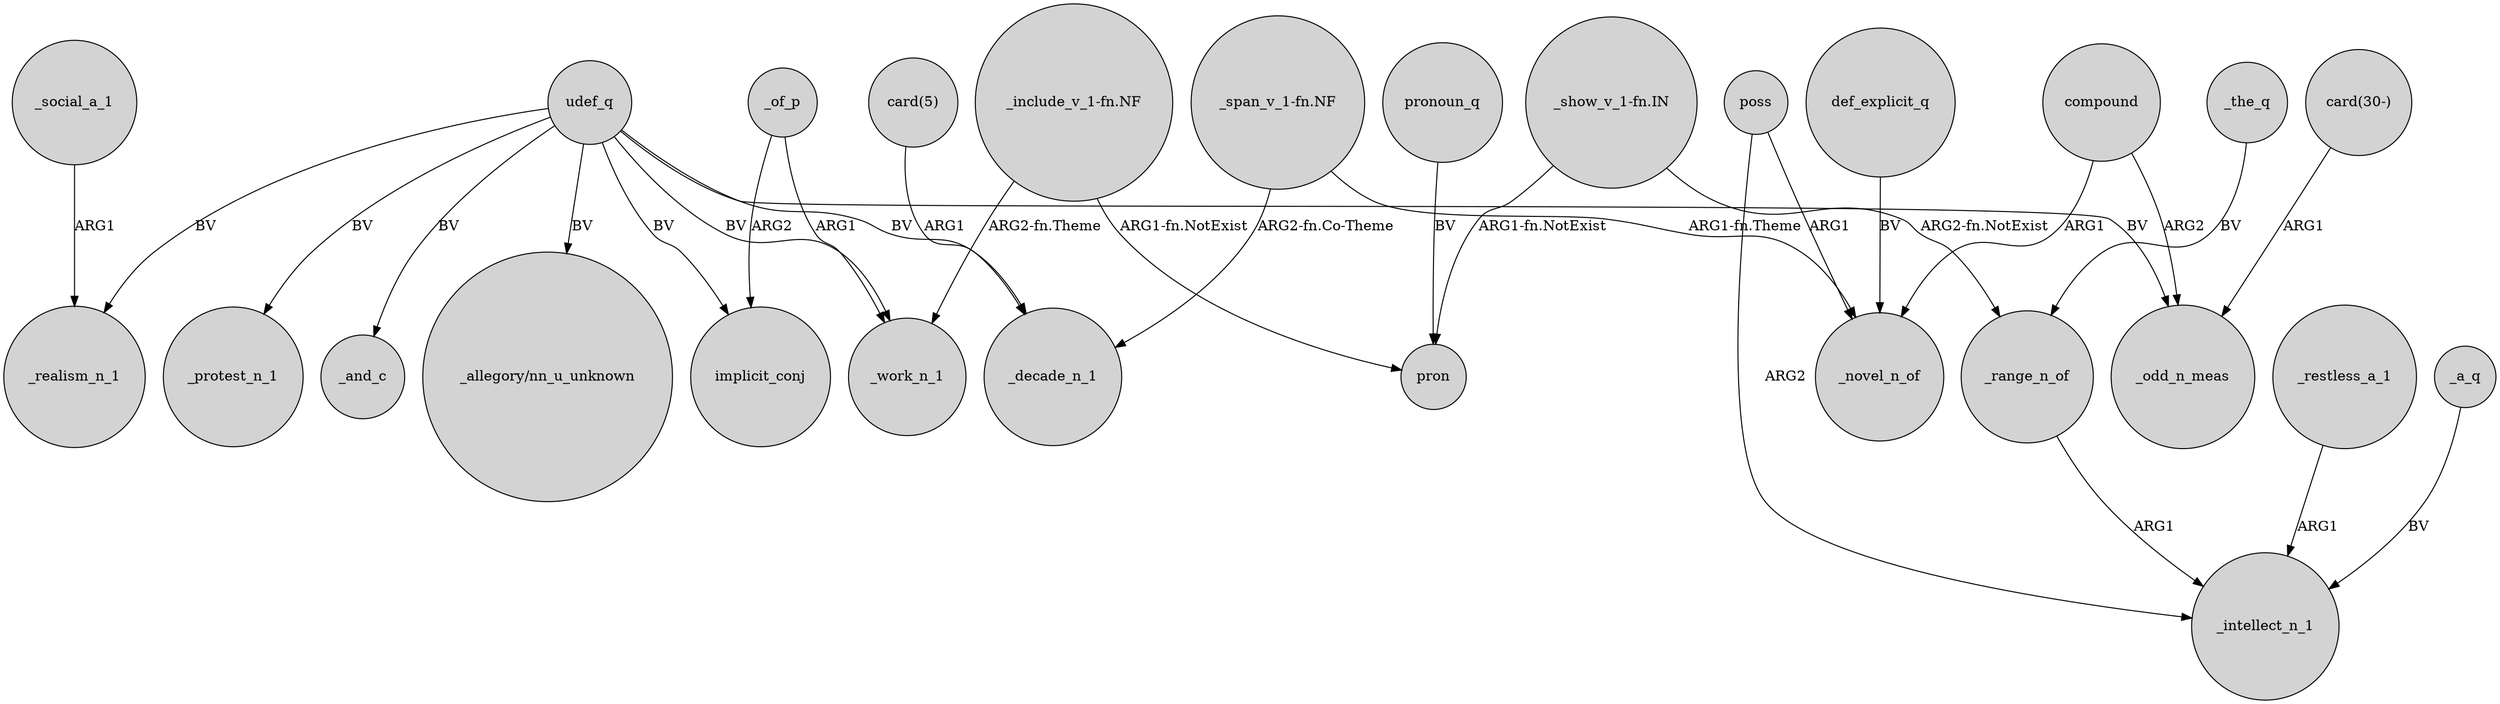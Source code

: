 digraph {
	node [shape=circle style=filled]
	"_span_v_1-fn.NF" -> _decade_n_1 [label="ARG2-fn.Co-Theme"]
	_of_p -> _work_n_1 [label=ARG1]
	poss -> _intellect_n_1 [label=ARG2]
	udef_q -> _odd_n_meas [label=BV]
	"_include_v_1-fn.NF" -> _work_n_1 [label="ARG2-fn.Theme"]
	"card(5)" -> _decade_n_1 [label=ARG1]
	poss -> _novel_n_of [label=ARG1]
	udef_q -> "_allegory/nn_u_unknown" [label=BV]
	compound -> _odd_n_meas [label=ARG2]
	udef_q -> implicit_conj [label=BV]
	def_explicit_q -> _novel_n_of [label=BV]
	pronoun_q -> pron [label=BV]
	"_show_v_1-fn.IN" -> pron [label="ARG1-fn.NotExist"]
	udef_q -> _realism_n_1 [label=BV]
	udef_q -> _protest_n_1 [label=BV]
	_restless_a_1 -> _intellect_n_1 [label=ARG1]
	"_show_v_1-fn.IN" -> _range_n_of [label="ARG2-fn.NotExist"]
	compound -> _novel_n_of [label=ARG1]
	"card(30-)" -> _odd_n_meas [label=ARG1]
	_a_q -> _intellect_n_1 [label=BV]
	"_include_v_1-fn.NF" -> pron [label="ARG1-fn.NotExist"]
	"_span_v_1-fn.NF" -> _novel_n_of [label="ARG1-fn.Theme"]
	_of_p -> implicit_conj [label=ARG2]
	_social_a_1 -> _realism_n_1 [label=ARG1]
	_the_q -> _range_n_of [label=BV]
	udef_q -> _and_c [label=BV]
	udef_q -> _decade_n_1 [label=BV]
	_range_n_of -> _intellect_n_1 [label=ARG1]
	udef_q -> _work_n_1 [label=BV]
}
